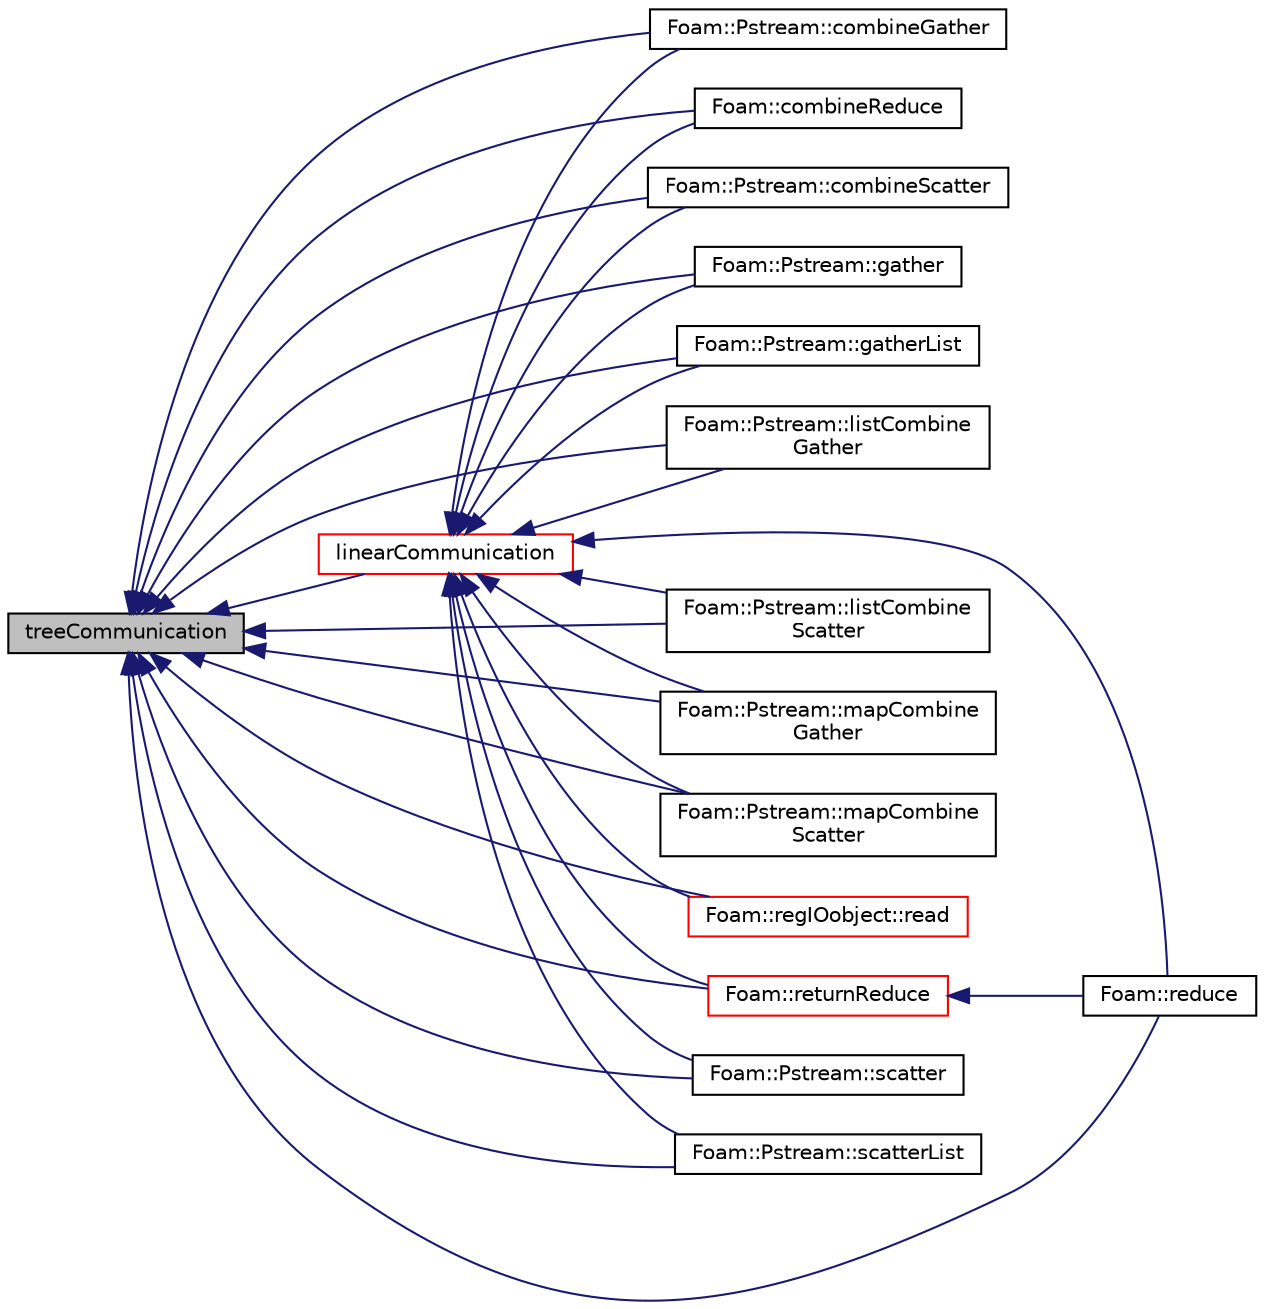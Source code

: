 digraph "treeCommunication"
{
  bgcolor="transparent";
  edge [fontname="Helvetica",fontsize="10",labelfontname="Helvetica",labelfontsize="10"];
  node [fontname="Helvetica",fontsize="10",shape=record];
  rankdir="LR";
  Node1 [label="treeCommunication",height=0.2,width=0.4,color="black", fillcolor="grey75", style="filled", fontcolor="black"];
  Node1 -> Node2 [dir="back",color="midnightblue",fontsize="10",style="solid",fontname="Helvetica"];
  Node2 [label="Foam::Pstream::combineGather",height=0.2,width=0.4,color="black",URL="$a02022.html#affc3a1954c11e71aafe6072bce9a4942",tooltip="Like above but switches between linear/tree communication. "];
  Node1 -> Node3 [dir="back",color="midnightblue",fontsize="10",style="solid",fontname="Helvetica"];
  Node3 [label="Foam::combineReduce",height=0.2,width=0.4,color="black",URL="$a10742.html#a8c343f8cea376ede9abfdfd4e517f050"];
  Node1 -> Node4 [dir="back",color="midnightblue",fontsize="10",style="solid",fontname="Helvetica"];
  Node4 [label="Foam::Pstream::combineScatter",height=0.2,width=0.4,color="black",URL="$a02022.html#aca0c5c69df01302f98555cacd74a967a",tooltip="Like above but switches between linear/tree communication. "];
  Node1 -> Node5 [dir="back",color="midnightblue",fontsize="10",style="solid",fontname="Helvetica"];
  Node5 [label="Foam::Pstream::gather",height=0.2,width=0.4,color="black",URL="$a02022.html#ac6bd6ba48aeaba13d01248b080a3fbc9",tooltip="Like above but switches between linear/tree communication. "];
  Node1 -> Node6 [dir="back",color="midnightblue",fontsize="10",style="solid",fontname="Helvetica"];
  Node6 [label="Foam::Pstream::gatherList",height=0.2,width=0.4,color="black",URL="$a02022.html#af27b07dfe4135fca416456ae1b323211",tooltip="Like above but switches between linear/tree communication. "];
  Node1 -> Node7 [dir="back",color="midnightblue",fontsize="10",style="solid",fontname="Helvetica"];
  Node7 [label="linearCommunication",height=0.2,width=0.4,color="red",URL="$a02772.html#af7ec282f2581c26d06e2375a17174591",tooltip="Communication schedule for linear all-to-master (proc 0) "];
  Node7 -> Node2 [dir="back",color="midnightblue",fontsize="10",style="solid",fontname="Helvetica"];
  Node7 -> Node3 [dir="back",color="midnightblue",fontsize="10",style="solid",fontname="Helvetica"];
  Node7 -> Node4 [dir="back",color="midnightblue",fontsize="10",style="solid",fontname="Helvetica"];
  Node7 -> Node5 [dir="back",color="midnightblue",fontsize="10",style="solid",fontname="Helvetica"];
  Node7 -> Node6 [dir="back",color="midnightblue",fontsize="10",style="solid",fontname="Helvetica"];
  Node7 -> Node8 [dir="back",color="midnightblue",fontsize="10",style="solid",fontname="Helvetica"];
  Node8 [label="Foam::Pstream::listCombine\lGather",height=0.2,width=0.4,color="black",URL="$a02022.html#a35e4e6e94b62df7b14431dcb0a0bcd2d",tooltip="Like above but switches between linear/tree communication. "];
  Node7 -> Node9 [dir="back",color="midnightblue",fontsize="10",style="solid",fontname="Helvetica"];
  Node9 [label="Foam::Pstream::listCombine\lScatter",height=0.2,width=0.4,color="black",URL="$a02022.html#ab6749bb43e837c32040a992d2d29ca6f",tooltip="Like above but switches between linear/tree communication. "];
  Node7 -> Node10 [dir="back",color="midnightblue",fontsize="10",style="solid",fontname="Helvetica"];
  Node10 [label="Foam::Pstream::mapCombine\lGather",height=0.2,width=0.4,color="black",URL="$a02022.html#a73619efeb9418b7aafe5b1b86c6d436c",tooltip="Like above but switches between linear/tree communication. "];
  Node7 -> Node11 [dir="back",color="midnightblue",fontsize="10",style="solid",fontname="Helvetica"];
  Node11 [label="Foam::Pstream::mapCombine\lScatter",height=0.2,width=0.4,color="black",URL="$a02022.html#a829c1ccd679f6b502e2d7b140f5ee407",tooltip="Like above but switches between linear/tree communication. "];
  Node7 -> Node12 [dir="back",color="midnightblue",fontsize="10",style="solid",fontname="Helvetica"];
  Node12 [label="Foam::regIOobject::read",height=0.2,width=0.4,color="red",URL="$a02152.html#af816873151ddb0126e98bb2f914d8ed5",tooltip="Read object. "];
  Node7 -> Node13 [dir="back",color="midnightblue",fontsize="10",style="solid",fontname="Helvetica"];
  Node13 [label="Foam::reduce",height=0.2,width=0.4,color="black",URL="$a10742.html#a0329de816bfa35edc16d259ac7eec321"];
  Node7 -> Node14 [dir="back",color="midnightblue",fontsize="10",style="solid",fontname="Helvetica"];
  Node14 [label="Foam::returnReduce",height=0.2,width=0.4,color="red",URL="$a10742.html#a8d528a67d2a9c6fe4fb94bc86872624b"];
  Node14 -> Node13 [dir="back",color="midnightblue",fontsize="10",style="solid",fontname="Helvetica"];
  Node7 -> Node15 [dir="back",color="midnightblue",fontsize="10",style="solid",fontname="Helvetica"];
  Node15 [label="Foam::Pstream::scatter",height=0.2,width=0.4,color="black",URL="$a02022.html#a63d91b461287f5aefacfa52d92123a9d",tooltip="Like above but switches between linear/tree communication. "];
  Node7 -> Node16 [dir="back",color="midnightblue",fontsize="10",style="solid",fontname="Helvetica"];
  Node16 [label="Foam::Pstream::scatterList",height=0.2,width=0.4,color="black",URL="$a02022.html#a0e6c5783ac810ecb22fc35dacfda489b",tooltip="Like above but switches between linear/tree communication. "];
  Node1 -> Node8 [dir="back",color="midnightblue",fontsize="10",style="solid",fontname="Helvetica"];
  Node1 -> Node9 [dir="back",color="midnightblue",fontsize="10",style="solid",fontname="Helvetica"];
  Node1 -> Node10 [dir="back",color="midnightblue",fontsize="10",style="solid",fontname="Helvetica"];
  Node1 -> Node11 [dir="back",color="midnightblue",fontsize="10",style="solid",fontname="Helvetica"];
  Node1 -> Node12 [dir="back",color="midnightblue",fontsize="10",style="solid",fontname="Helvetica"];
  Node1 -> Node13 [dir="back",color="midnightblue",fontsize="10",style="solid",fontname="Helvetica"];
  Node1 -> Node14 [dir="back",color="midnightblue",fontsize="10",style="solid",fontname="Helvetica"];
  Node1 -> Node15 [dir="back",color="midnightblue",fontsize="10",style="solid",fontname="Helvetica"];
  Node1 -> Node16 [dir="back",color="midnightblue",fontsize="10",style="solid",fontname="Helvetica"];
}
